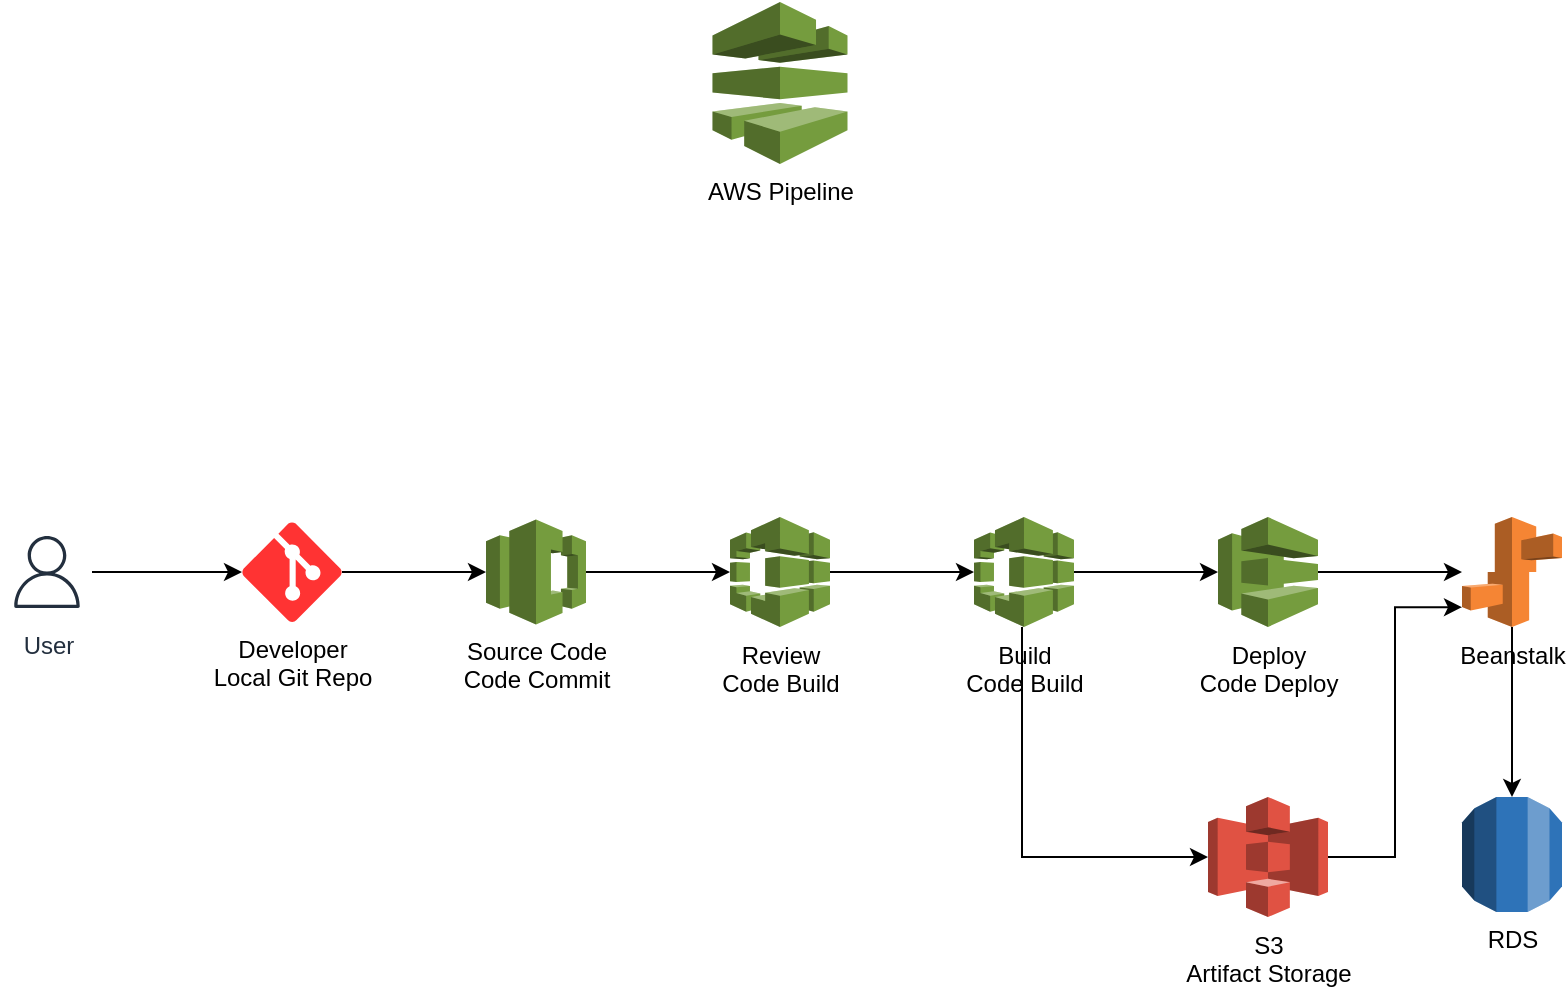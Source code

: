 <mxfile version="20.2.7" type="github">
  <diagram id="lx7-M-aAopA9tVtOG1mA" name="Page-1">
    <mxGraphModel dx="1045" dy="814" grid="1" gridSize="10" guides="1" tooltips="1" connect="1" arrows="1" fold="1" page="1" pageScale="1" pageWidth="850" pageHeight="1100" math="0" shadow="0">
      <root>
        <mxCell id="0" />
        <mxCell id="1" parent="0" />
        <mxCell id="MgWGCzpUl8yF8HyT7mXf-8" value="" style="edgeStyle=orthogonalEdgeStyle;rounded=0;orthogonalLoop=1;jettySize=auto;html=1;" edge="1" parent="1" source="MgWGCzpUl8yF8HyT7mXf-2" target="MgWGCzpUl8yF8HyT7mXf-6">
          <mxGeometry relative="1" as="geometry">
            <Array as="points">
              <mxPoint x="190" y="468" />
              <mxPoint x="190" y="468" />
            </Array>
          </mxGeometry>
        </mxCell>
        <mxCell id="MgWGCzpUl8yF8HyT7mXf-2" value="Developer&lt;br&gt;Local Git Repo" style="verticalLabelPosition=bottom;html=1;verticalAlign=top;align=center;strokeColor=none;fillColor=#FF3333;shape=mxgraph.azure.git_repository;" vertex="1" parent="1">
          <mxGeometry x="140" y="440" width="50" height="50" as="geometry" />
        </mxCell>
        <mxCell id="MgWGCzpUl8yF8HyT7mXf-5" value="" style="edgeStyle=orthogonalEdgeStyle;rounded=0;orthogonalLoop=1;jettySize=auto;html=1;" edge="1" parent="1" source="MgWGCzpUl8yF8HyT7mXf-4" target="MgWGCzpUl8yF8HyT7mXf-2">
          <mxGeometry relative="1" as="geometry" />
        </mxCell>
        <mxCell id="MgWGCzpUl8yF8HyT7mXf-4" value="User" style="sketch=0;outlineConnect=0;fontColor=#232F3E;gradientColor=none;strokeColor=#232F3E;fillColor=#ffffff;dashed=0;verticalLabelPosition=bottom;verticalAlign=top;align=center;html=1;fontSize=12;fontStyle=0;aspect=fixed;shape=mxgraph.aws4.resourceIcon;resIcon=mxgraph.aws4.user;" vertex="1" parent="1">
          <mxGeometry x="20" y="442.5" width="45" height="45" as="geometry" />
        </mxCell>
        <mxCell id="MgWGCzpUl8yF8HyT7mXf-11" value="" style="edgeStyle=orthogonalEdgeStyle;rounded=0;orthogonalLoop=1;jettySize=auto;html=1;" edge="1" parent="1" source="MgWGCzpUl8yF8HyT7mXf-6" target="MgWGCzpUl8yF8HyT7mXf-10">
          <mxGeometry relative="1" as="geometry">
            <Array as="points">
              <mxPoint x="290" y="469" />
              <mxPoint x="290" y="469" />
            </Array>
          </mxGeometry>
        </mxCell>
        <mxCell id="MgWGCzpUl8yF8HyT7mXf-6" value="Source Code&lt;br&gt;Code Commit" style="outlineConnect=0;dashed=0;verticalLabelPosition=bottom;verticalAlign=top;align=center;html=1;shape=mxgraph.aws3.codecommit;fillColor=#759C3E;gradientColor=none;" vertex="1" parent="1">
          <mxGeometry x="262" y="438.75" width="50" height="52.5" as="geometry" />
        </mxCell>
        <mxCell id="MgWGCzpUl8yF8HyT7mXf-13" value="" style="edgeStyle=orthogonalEdgeStyle;rounded=0;orthogonalLoop=1;jettySize=auto;html=1;" edge="1" parent="1" source="MgWGCzpUl8yF8HyT7mXf-10" target="MgWGCzpUl8yF8HyT7mXf-12">
          <mxGeometry relative="1" as="geometry" />
        </mxCell>
        <mxCell id="MgWGCzpUl8yF8HyT7mXf-10" value="Review&lt;br&gt;Code Build" style="outlineConnect=0;dashed=0;verticalLabelPosition=bottom;verticalAlign=top;align=center;html=1;shape=mxgraph.aws3.codebuild;fillColor=#759C3E;gradientColor=none;" vertex="1" parent="1">
          <mxGeometry x="384" y="437.5" width="50" height="55" as="geometry" />
        </mxCell>
        <mxCell id="MgWGCzpUl8yF8HyT7mXf-19" value="" style="edgeStyle=orthogonalEdgeStyle;rounded=0;orthogonalLoop=1;jettySize=auto;html=1;" edge="1" parent="1" source="MgWGCzpUl8yF8HyT7mXf-12" target="MgWGCzpUl8yF8HyT7mXf-14">
          <mxGeometry relative="1" as="geometry" />
        </mxCell>
        <mxCell id="MgWGCzpUl8yF8HyT7mXf-23" style="edgeStyle=orthogonalEdgeStyle;rounded=0;orthogonalLoop=1;jettySize=auto;html=1;entryX=0;entryY=0.5;entryDx=0;entryDy=0;entryPerimeter=0;" edge="1" parent="1" source="MgWGCzpUl8yF8HyT7mXf-12" target="MgWGCzpUl8yF8HyT7mXf-18">
          <mxGeometry relative="1" as="geometry">
            <Array as="points">
              <mxPoint x="530" y="608" />
            </Array>
          </mxGeometry>
        </mxCell>
        <mxCell id="MgWGCzpUl8yF8HyT7mXf-12" value="Build&lt;br&gt;Code Build" style="outlineConnect=0;dashed=0;verticalLabelPosition=bottom;verticalAlign=top;align=center;html=1;shape=mxgraph.aws3.codebuild;fillColor=#759C3E;gradientColor=none;" vertex="1" parent="1">
          <mxGeometry x="506" y="437.5" width="50" height="55" as="geometry" />
        </mxCell>
        <mxCell id="MgWGCzpUl8yF8HyT7mXf-20" value="" style="edgeStyle=orthogonalEdgeStyle;rounded=0;orthogonalLoop=1;jettySize=auto;html=1;" edge="1" parent="1" source="MgWGCzpUl8yF8HyT7mXf-14" target="MgWGCzpUl8yF8HyT7mXf-16">
          <mxGeometry relative="1" as="geometry" />
        </mxCell>
        <mxCell id="MgWGCzpUl8yF8HyT7mXf-14" value="Deploy&lt;br&gt;Code Deploy" style="outlineConnect=0;dashed=0;verticalLabelPosition=bottom;verticalAlign=top;align=center;html=1;shape=mxgraph.aws3.codedeploy;fillColor=#759C3E;gradientColor=none;" vertex="1" parent="1">
          <mxGeometry x="628" y="437.5" width="50" height="55" as="geometry" />
        </mxCell>
        <mxCell id="MgWGCzpUl8yF8HyT7mXf-25" style="edgeStyle=orthogonalEdgeStyle;rounded=0;orthogonalLoop=1;jettySize=auto;html=1;entryX=0.5;entryY=0;entryDx=0;entryDy=0;entryPerimeter=0;" edge="1" parent="1" source="MgWGCzpUl8yF8HyT7mXf-16" target="MgWGCzpUl8yF8HyT7mXf-17">
          <mxGeometry relative="1" as="geometry" />
        </mxCell>
        <mxCell id="MgWGCzpUl8yF8HyT7mXf-16" value="Beanstalk" style="outlineConnect=0;dashed=0;verticalLabelPosition=bottom;verticalAlign=top;align=center;html=1;shape=mxgraph.aws3.elastic_beanstalk;fillColor=#F58534;gradientColor=none;" vertex="1" parent="1">
          <mxGeometry x="750" y="437.5" width="50" height="55" as="geometry" />
        </mxCell>
        <mxCell id="MgWGCzpUl8yF8HyT7mXf-17" value="RDS" style="outlineConnect=0;dashed=0;verticalLabelPosition=bottom;verticalAlign=top;align=center;html=1;shape=mxgraph.aws3.rds;fillColor=#2E73B8;gradientColor=none;" vertex="1" parent="1">
          <mxGeometry x="750" y="577.5" width="50" height="57.5" as="geometry" />
        </mxCell>
        <mxCell id="MgWGCzpUl8yF8HyT7mXf-24" style="edgeStyle=orthogonalEdgeStyle;rounded=0;orthogonalLoop=1;jettySize=auto;html=1;entryX=0;entryY=0.82;entryDx=0;entryDy=0;entryPerimeter=0;" edge="1" parent="1" source="MgWGCzpUl8yF8HyT7mXf-18" target="MgWGCzpUl8yF8HyT7mXf-16">
          <mxGeometry relative="1" as="geometry" />
        </mxCell>
        <mxCell id="MgWGCzpUl8yF8HyT7mXf-18" value="S3&lt;br&gt;Artifact Storage" style="outlineConnect=0;dashed=0;verticalLabelPosition=bottom;verticalAlign=top;align=center;html=1;shape=mxgraph.aws3.s3;fillColor=#E05243;gradientColor=none;" vertex="1" parent="1">
          <mxGeometry x="623" y="577.5" width="60" height="60" as="geometry" />
        </mxCell>
        <mxCell id="MgWGCzpUl8yF8HyT7mXf-21" value="AWS Pipeline" style="outlineConnect=0;dashed=0;verticalLabelPosition=bottom;verticalAlign=top;align=center;html=1;shape=mxgraph.aws3.codepipeline;fillColor=#759C3E;gradientColor=none;" vertex="1" parent="1">
          <mxGeometry x="375.25" y="180" width="67.5" height="81" as="geometry" />
        </mxCell>
      </root>
    </mxGraphModel>
  </diagram>
</mxfile>
